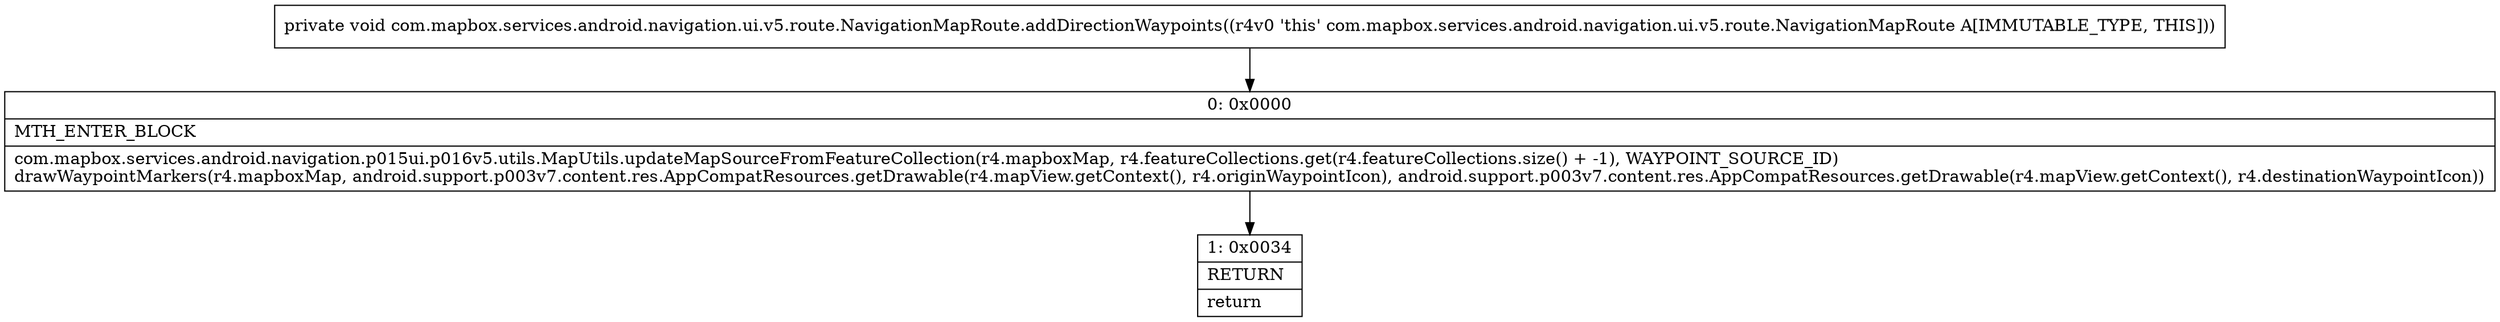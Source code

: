 digraph "CFG forcom.mapbox.services.android.navigation.ui.v5.route.NavigationMapRoute.addDirectionWaypoints()V" {
Node_0 [shape=record,label="{0\:\ 0x0000|MTH_ENTER_BLOCK\l|com.mapbox.services.android.navigation.p015ui.p016v5.utils.MapUtils.updateMapSourceFromFeatureCollection(r4.mapboxMap, r4.featureCollections.get(r4.featureCollections.size() + \-1), WAYPOINT_SOURCE_ID)\ldrawWaypointMarkers(r4.mapboxMap, android.support.p003v7.content.res.AppCompatResources.getDrawable(r4.mapView.getContext(), r4.originWaypointIcon), android.support.p003v7.content.res.AppCompatResources.getDrawable(r4.mapView.getContext(), r4.destinationWaypointIcon))\l}"];
Node_1 [shape=record,label="{1\:\ 0x0034|RETURN\l|return\l}"];
MethodNode[shape=record,label="{private void com.mapbox.services.android.navigation.ui.v5.route.NavigationMapRoute.addDirectionWaypoints((r4v0 'this' com.mapbox.services.android.navigation.ui.v5.route.NavigationMapRoute A[IMMUTABLE_TYPE, THIS])) }"];
MethodNode -> Node_0;
Node_0 -> Node_1;
}

